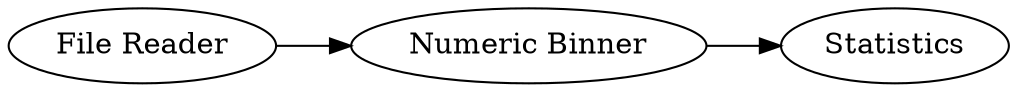 digraph {
	1 [label="File Reader"]
	8 [label="Numeric Binner"]
	9 [label=Statistics]
	1 -> 8
	8 -> 9
	rankdir=LR
}

